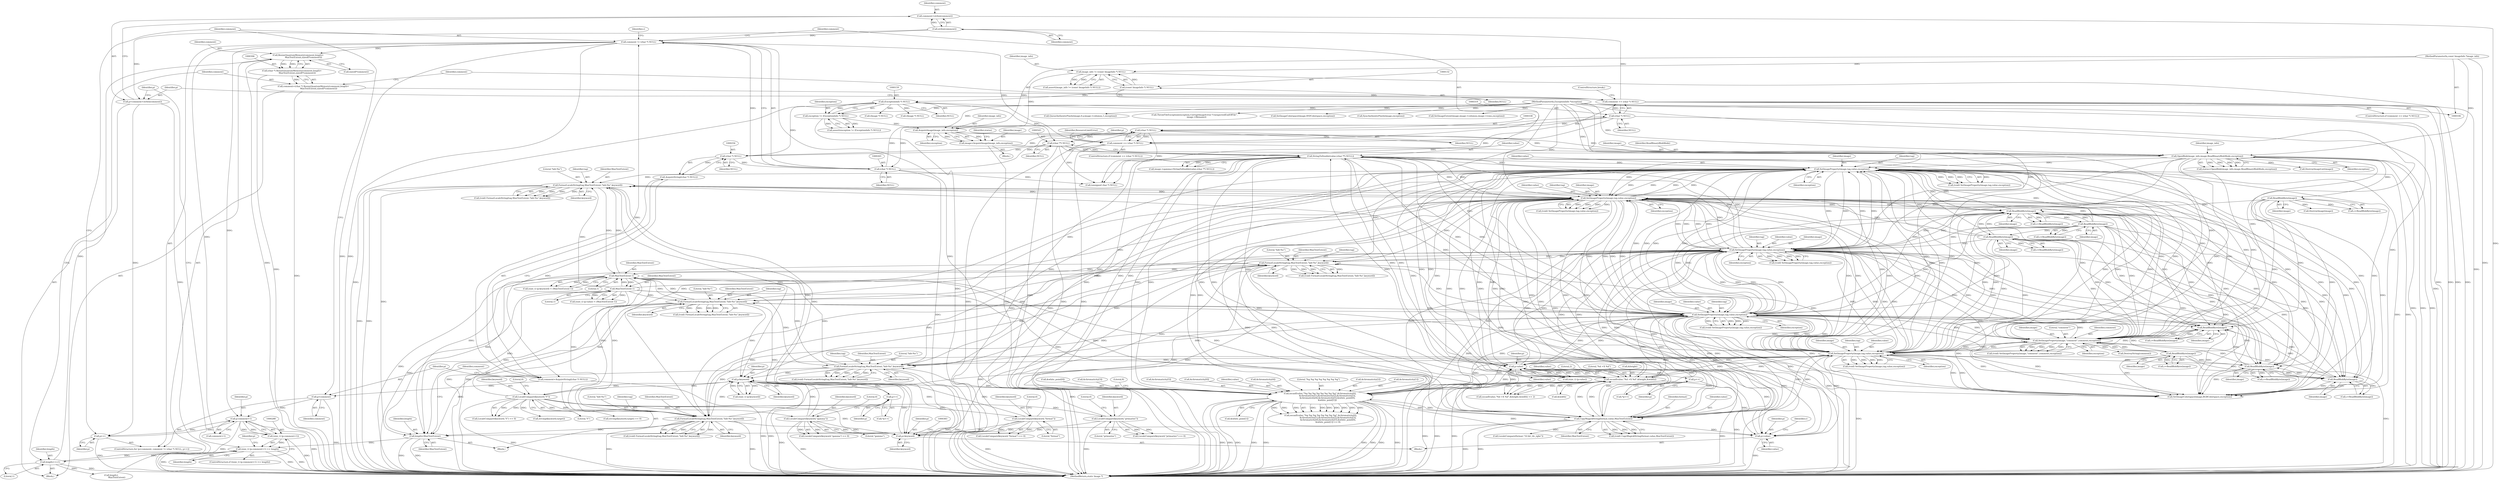 digraph "0_ImageMagick_97aa7d7cfd2027f6ba7ce42caf8b798541b9cdc6@API" {
"1000324" [label="(Call,comment+strlen(comment))"];
"1000326" [label="(Call,strlen(comment))"];
"1000316" [label="(Call,comment == (char *) NULL)"];
"1000303" [label="(Call,comment=(char *) ResizeQuantumMemory(comment,length+\n                MaxTextExtent,sizeof(*comment)))"];
"1000305" [label="(Call,(char *) ResizeQuantumMemory(comment,length+\n                MaxTextExtent,sizeof(*comment)))"];
"1000307" [label="(Call,ResizeQuantumMemory(comment,length+\n                MaxTextExtent,sizeof(*comment)))"];
"1000262" [label="(Call,comment != (char *) NULL)"];
"1000252" [label="(Call,comment=AcquireString((char *) NULL))"];
"1000254" [label="(Call,AcquireString((char *) NULL))"];
"1000255" [label="(Call,(char *) NULL)"];
"1000337" [label="(Call,(char *) NULL)"];
"1000264" [label="(Call,(char *) NULL)"];
"1000318" [label="(Call,(char *) NULL)"];
"1000158" [label="(Call,(ExceptionInfo *) NULL)"];
"1000131" [label="(Call,(const ImageInfo *) NULL)"];
"1000542" [label="(Call,(char **) NULL)"];
"1000300" [label="(Call,length<<=1)"];
"1000286" [label="(Call,(size_t) (p-comment+1) >= length)"];
"1000287" [label="(Call,(size_t) (p-comment+1))"];
"1000289" [label="(Call,p-comment+1)"];
"1000259" [label="(Call,p=comment)"];
"1000267" [label="(Call,p++)"];
"1000322" [label="(Call,p=comment+strlen(comment))"];
"1000249" [label="(Call,length=MaxTextExtent)"];
"1000548" [label="(Call,FormatLocaleString(tag,MaxTextExtent,\"hdr:%s\",keyword))"];
"1000520" [label="(Call,SetImageProperty(image,tag,value,exception))"];
"1000435" [label="(Call,ReadBlobByte(image))"];
"1000397" [label="(Call,ReadBlobByte(image))"];
"1000711" [label="(Call,SetImageProperty(image,tag,value,exception))"];
"1000484" [label="(Call,ReadBlobByte(image))"];
"1000704" [label="(Call,FormatLocaleString(tag,MaxTextExtent,\"hdr:%s\",keyword))"];
"1000555" [label="(Call,SetImageProperty(image,tag,value,exception))"];
"1000471" [label="(Call,p-value)"];
"1000451" [label="(Call,p=value)"];
"1000785" [label="(Call,SetImageProperty(image,tag,value,exception))"];
"1000778" [label="(Call,FormatLocaleString(tag,MaxTextExtent,\"hdr:%s\",keyword))"];
"1000768" [label="(Call,SetImageProperty(image,tag,value,exception))"];
"1000761" [label="(Call,FormatLocaleString(tag,MaxTextExtent,\"hdr:%s\",keyword))"];
"1000387" [label="(Call,MaxTextExtent-1)"];
"1000506" [label="(Call,CopyMagickString(format,value,MaxTextExtent))"];
"1000575" [label="(Call,sscanf(value,\"%g %g %g %g %g %g %g %g\",&chromaticity[0],\n                      &chromaticity[1],&chromaticity[2],&chromaticity[3],\n                      &chromaticity[4],&chromaticity[5],&white_point[0],\n                      &white_point[1]))"];
"1000735" [label="(Call,sscanf(value,\"%d +X %d\",&height,&width))"];
"1000540" [label="(Call,StringToDouble(value,(char **) NULL))"];
"1000474" [label="(Call,MaxTextExtent-1)"];
"1000513" [label="(Call,FormatLocaleString(tag,MaxTextExtent,\"hdr:%s\",keyword))"];
"1000499" [label="(Call,LocaleCompare(keyword,\"format\"))"];
"1000439" [label="(Call,LocaleCompare(keyword,\"Y\"))"];
"1000384" [label="(Call,p-keyword)"];
"1000375" [label="(Call,p=keyword)"];
"1000566" [label="(Call,LocaleCompare(keyword,\"primaries\"))"];
"1000531" [label="(Call,LocaleCompare(keyword,\"gamma\"))"];
"1000392" [label="(Call,p++)"];
"1000174" [label="(Call,OpenBlob(image_info,image,ReadBinaryBlobMode,exception))"];
"1000169" [label="(Call,AcquireImage(image_info,exception))"];
"1000129" [label="(Call,image_info != (const ImageInfo *) NULL)"];
"1000107" [label="(MethodParameterIn,const ImageInfo *image_info)"];
"1000156" [label="(Call,exception != (ExceptionInfo *) NULL)"];
"1000108" [label="(MethodParameterIn,ExceptionInfo *exception)"];
"1000167" [label="(Call,image=AcquireImage(image_info,exception))"];
"1000349" [label="(Call,SetImageProperty(image,\"comment\",comment,exception))"];
"1000814" [label="(Call,ReadBlobByte(image))"];
"1000360" [label="(Call,ReadBlobByte(image))"];
"1000370" [label="(Call,ReadBlobByte(image))"];
"1000208" [label="(Call,ReadBlobByte(image))"];
"1000272" [label="(Call,ReadBlobByte(image))"];
"1000335" [label="(Call,comment == (char *) NULL)"];
"1000479" [label="(Call,p++)"];
"1000786" [label="(Identifier,image)"];
"1000133" [label="(Identifier,NULL)"];
"1000576" [label="(Identifier,value)"];
"1000177" [label="(Identifier,ReadBinaryBlobMode)"];
"1000438" [label="(Call,LocaleCompare(keyword,\"Y\") == 0)"];
"1000388" [label="(Identifier,MaxTextExtent)"];
"1000385" [label="(Identifier,p)"];
"1000523" [label="(Identifier,value)"];
"1000544" [label="(Identifier,NULL)"];
"1000507" [label="(Identifier,format)"];
"1000252" [label="(Call,comment=AcquireString((char *) NULL))"];
"1000706" [label="(Identifier,MaxTextExtent)"];
"1000536" [label="(Call,image->gamma=StringToDouble(value,(char **) NULL))"];
"1000768" [label="(Call,SetImageProperty(image,tag,value,exception))"];
"1000264" [label="(Call,(char *) NULL)"];
"1000780" [label="(Identifier,MaxTextExtent)"];
"1000848" [label="(Call,SetImageColorspace(image,RGBColorspace,exception))"];
"1000386" [label="(Identifier,keyword)"];
"1000484" [label="(Call,ReadBlobByte(image))"];
"1000552" [label="(Identifier,keyword)"];
"1000257" [label="(Identifier,NULL)"];
"1000335" [label="(Call,comment == (char *) NULL)"];
"1000567" [label="(Identifier,keyword)"];
"1000738" [label="(Call,&height)"];
"1000250" [label="(Identifier,length)"];
"1000129" [label="(Call,image_info != (const ImageInfo *) NULL)"];
"1000272" [label="(Call,ReadBlobByte(image))"];
"1000442" [label="(Literal,0)"];
"1000704" [label="(Call,FormatLocaleString(tag,MaxTextExtent,\"hdr:%s\",keyword))"];
"1000815" [label="(Identifier,image)"];
"1000472" [label="(Identifier,p)"];
"1000498" [label="(Call,LocaleCompare(keyword,\"format\") == 0)"];
"1000302" [label="(Literal,1)"];
"1000548" [label="(Call,FormatLocaleString(tag,MaxTextExtent,\"hdr:%s\",keyword))"];
"1000375" [label="(Call,p=keyword)"];
"1000301" [label="(Identifier,length)"];
"1000782" [label="(Identifier,keyword)"];
"1000260" [label="(Identifier,p)"];
"1000553" [label="(Call,(void) SetImageProperty(image,tag,value,exception))"];
"1000473" [label="(Identifier,value)"];
"1000736" [label="(Identifier,value)"];
"1000175" [label="(Identifier,image_info)"];
"1000371" [label="(Identifier,image)"];
"1000298" [label="(Identifier,p)"];
"1000312" [label="(Call,sizeof(*comment))"];
"1000109" [label="(Block,)"];
"1000268" [label="(Identifier,p)"];
"1000325" [label="(Identifier,comment)"];
"1000308" [label="(Identifier,comment)"];
"1000172" [label="(Call,status=OpenBlob(image_info,image,ReadBinaryBlobMode,exception))"];
"1000506" [label="(Call,CopyMagickString(format,value,MaxTextExtent))"];
"1000322" [label="(Call,p=comment+strlen(comment))"];
"1000316" [label="(Call,comment == (char *) NULL)"];
"1000131" [label="(Call,(const ImageInfo *) NULL)"];
"1000339" [label="(Identifier,NULL)"];
"1000594" [label="(Call,&chromaticity[4])"];
"1000270" [label="(Call,c=ReadBlobByte(image))"];
"1000819" [label="(Call,LocaleCompare(format,\"32-bit_rle_rgbe\"))"];
"1000209" [label="(Identifier,image)"];
"1000173" [label="(Identifier,status)"];
"1000258" [label="(ControlStructure,for (p=comment; comment != (char *) NULL; p++))"];
"1000520" [label="(Call,SetImageProperty(image,tag,value,exception))"];
"1000330" [label="(Identifier,p)"];
"1000734" [label="(Call,sscanf(value,\"%d +X %d\",&height,&width) == 2)"];
"1000361" [label="(Identifier,image)"];
"1000336" [label="(Identifier,comment)"];
"1000541" [label="(Identifier,value)"];
"1000740" [label="(Call,&width)"];
"1000769" [label="(Identifier,image)"];
"1001433" [label="(MethodReturn,static Image *)"];
"1000770" [label="(Identifier,tag)"];
"1000517" [label="(Identifier,keyword)"];
"1000524" [label="(Identifier,exception)"];
"1000168" [label="(Identifier,image)"];
"1000542" [label="(Call,(char **) NULL)"];
"1000324" [label="(Call,comment+strlen(comment))"];
"1000568" [label="(Literal,\"primaries\")"];
"1000480" [label="(Identifier,p)"];
"1000286" [label="(Call,(size_t) (p-comment+1) >= length)"];
"1000788" [label="(Identifier,value)"];
"1000253" [label="(Identifier,comment)"];
"1000513" [label="(Call,FormatLocaleString(tag,MaxTextExtent,\"hdr:%s\",keyword))"];
"1000565" [label="(Call,LocaleCompare(keyword,\"primaries\") == 0)"];
"1000381" [label="(Call,(size_t) (p-keyword) < (MaxTextExtent-1))"];
"1000433" [label="(Call,c=ReadBlobByte(image))"];
"1000726" [label="(Call,strcmp(keyword,target))"];
"1000439" [label="(Call,LocaleCompare(keyword,\"Y\"))"];
"1000261" [label="(Identifier,comment)"];
"1000327" [label="(Identifier,comment)"];
"1000930" [label="(Call,(unsigned char *) NULL)"];
"1000485" [label="(Identifier,image)"];
"1000157" [label="(Identifier,exception)"];
"1000550" [label="(Identifier,MaxTextExtent)"];
"1000392" [label="(Call,p++)"];
"1000217" [label="(Call,DestroyImage(image))"];
"1000341" [label="(Identifier,ResourceLimitError)"];
"1000500" [label="(Identifier,keyword)"];
"1000715" [label="(Identifier,exception)"];
"1000259" [label="(Call,p=comment)"];
"1000345" [label="(Identifier,p)"];
"1000577" [label="(Literal,\"%g %g %g %g %g %g %g %g\")"];
"1000189" [label="(Call,(Image *) NULL)"];
"1000555" [label="(Call,SetImageProperty(image,tag,value,exception))"];
"1000376" [label="(Identifier,p)"];
"1000107" [label="(MethodParameterIn,const ImageInfo *image_info)"];
"1000382" [label="(Call,(size_t) (p-keyword))"];
"1000384" [label="(Call,p-keyword)"];
"1000764" [label="(Literal,\"hdr:%s\")"];
"1001200" [label="(Call,QueueAuthenticPixels(image,0,y,image->columns,1,exception))"];
"1000387" [label="(Call,MaxTextExtent-1)"];
"1000323" [label="(Identifier,p)"];
"1000326" [label="(Call,strlen(comment))"];
"1000245" [label="(Block,)"];
"1000352" [label="(Identifier,comment)"];
"1000742" [label="(Literal,2)"];
"1000530" [label="(Call,LocaleCompare(keyword,\"gamma\") == 0)"];
"1000300" [label="(Call,length<<=1)"];
"1000303" [label="(Call,comment=(char *) ResizeQuantumMemory(comment,length+\n                MaxTextExtent,sizeof(*comment)))"];
"1000287" [label="(Call,(size_t) (p-comment+1))"];
"1000350" [label="(Identifier,image)"];
"1000713" [label="(Identifier,tag)"];
"1000511" [label="(Call,(void) FormatLocaleString(tag,MaxTextExtent,\"hdr:%s\",keyword))"];
"1000334" [label="(ControlStructure,if (comment == (char *) NULL))"];
"1000305" [label="(Call,(char *) ResizeQuantumMemory(comment,length+\n                MaxTextExtent,sizeof(*comment)))"];
"1000549" [label="(Identifier,tag)"];
"1000779" [label="(Identifier,tag)"];
"1000474" [label="(Call,MaxTextExtent-1)"];
"1000393" [label="(Identifier,p)"];
"1000451" [label="(Call,p=value)"];
"1000586" [label="(Call,&chromaticity[2])"];
"1000582" [label="(Call,&chromaticity[1])"];
"1000540" [label="(Call,StringToDouble(value,(char **) NULL))"];
"1000705" [label="(Identifier,tag)"];
"1000169" [label="(Call,AcquireImage(image_info,exception))"];
"1001419" [label="(Call,ThrowFileException(exception,CorruptImageError,\"UnexpectedEndOfFile\",\n      image->filename))"];
"1000263" [label="(Identifier,comment)"];
"1000737" [label="(Literal,\"%d +X %d\")"];
"1000761" [label="(Call,FormatLocaleString(tag,MaxTextExtent,\"hdr:%s\",keyword))"];
"1000267" [label="(Call,p++)"];
"1000452" [label="(Identifier,p)"];
"1000440" [label="(Identifier,keyword)"];
"1000532" [label="(Identifier,keyword)"];
"1000254" [label="(Call,AcquireString((char *) NULL))"];
"1000709" [label="(Call,(void) SetImageProperty(image,tag,value,exception))"];
"1000285" [label="(ControlStructure,if ((size_t) (p-comment+1) >= length))"];
"1000291" [label="(Call,comment+1)"];
"1000476" [label="(Literal,1)"];
"1000499" [label="(Call,LocaleCompare(keyword,\"format\"))"];
"1000186" [label="(Call,DestroyImageList(image))"];
"1000860" [label="(Call,SetImageColorspace(image,XYZColorspace,exception))"];
"1000309" [label="(Call,length+\n                MaxTextExtent)"];
"1000435" [label="(Call,ReadBlobByte(image))"];
"1000558" [label="(Identifier,value)"];
"1000711" [label="(Call,SetImageProperty(image,tag,value,exception))"];
"1000155" [label="(Call,assert(exception != (ExceptionInfo *) NULL))"];
"1000569" [label="(Literal,0)"];
"1000557" [label="(Identifier,tag)"];
"1000337" [label="(Call,(char *) NULL)"];
"1000521" [label="(Identifier,image)"];
"1000534" [label="(Literal,0)"];
"1000377" [label="(Identifier,keyword)"];
"1000315" [label="(ControlStructure,if (comment == (char *) NULL))"];
"1000266" [label="(Identifier,NULL)"];
"1000765" [label="(Identifier,keyword)"];
"1000531" [label="(Call,LocaleCompare(keyword,\"gamma\"))"];
"1000814" [label="(Call,ReadBlobByte(image))"];
"1000771" [label="(Identifier,value)"];
"1000108" [label="(MethodParameterIn,ExceptionInfo *exception)"];
"1000606" [label="(Call,&white_point[1])"];
"1000475" [label="(Identifier,MaxTextExtent)"];
"1000441" [label="(Literal,\"Y\")"];
"1000468" [label="(Call,(size_t) (p-value) < (MaxTextExtent-1))"];
"1000318" [label="(Call,(char *) NULL)"];
"1000783" [label="(Call,(void) SetImageProperty(image,tag,value,exception))"];
"1000176" [label="(Identifier,image)"];
"1000762" [label="(Identifier,tag)"];
"1000478" [label="(Call,*p++)"];
"1000170" [label="(Identifier,image_info)"];
"1000546" [label="(Call,(void) FormatLocaleString(tag,MaxTextExtent,\"hdr:%s\",keyword))"];
"1000290" [label="(Identifier,p)"];
"1000351" [label="(Literal,\"comment\")"];
"1000522" [label="(Identifier,tag)"];
"1000516" [label="(Literal,\"hdr:%s\")"];
"1000158" [label="(Call,(ExceptionInfo *) NULL)"];
"1000518" [label="(Call,(void) SetImageProperty(image,tag,value,exception))"];
"1000502" [label="(Literal,0)"];
"1000271" [label="(Identifier,c)"];
"1000349" [label="(Call,SetImageProperty(image,\"comment\",comment,exception))"];
"1000479" [label="(Call,p++)"];
"1000304" [label="(Identifier,comment)"];
"1000574" [label="(Call,sscanf(value,\"%g %g %g %g %g %g %g %g\",&chromaticity[0],\n                      &chromaticity[1],&chromaticity[2],&chromaticity[3],\n                      &chromaticity[4],&chromaticity[5],&white_point[0],\n                      &white_point[1]) == 8)"];
"1000725" [label="(Call,strcmp(keyword,target) == 0)"];
"1000602" [label="(Call,&white_point[0])"];
"1000471" [label="(Call,p-value)"];
"1000590" [label="(Call,&chromaticity[3])"];
"1000759" [label="(Call,(void) FormatLocaleString(tag,MaxTextExtent,\"hdr:%s\",keyword))"];
"1000391" [label="(Call,*p++)"];
"1000320" [label="(Identifier,NULL)"];
"1000262" [label="(Call,comment != (char *) NULL)"];
"1000766" [label="(Call,(void) SetImageProperty(image,tag,value,exception))"];
"1000347" [label="(Call,(void) SetImageProperty(image,\"comment\",comment,exception))"];
"1000255" [label="(Call,(char *) NULL)"];
"1000294" [label="(Identifier,length)"];
"1000610" [label="(Literal,8)"];
"1000289" [label="(Call,p-comment+1)"];
"1000156" [label="(Call,exception != (ExceptionInfo *) NULL)"];
"1000575" [label="(Call,sscanf(value,\"%g %g %g %g %g %g %g %g\",&chromaticity[0],\n                      &chromaticity[1],&chromaticity[2],&chromaticity[3],\n                      &chromaticity[4],&chromaticity[5],&white_point[0],\n                      &white_point[1]))"];
"1000598" [label="(Call,&chromaticity[5])"];
"1000128" [label="(Call,assert(image_info != (const ImageInfo *) NULL))"];
"1000321" [label="(ControlStructure,break;)"];
"1000220" [label="(Call,(Image *) NULL)"];
"1001387" [label="(Call,SyncAuthenticPixels(image,exception))"];
"1000436" [label="(Identifier,image)"];
"1000469" [label="(Call,(size_t) (p-value))"];
"1000389" [label="(Literal,1)"];
"1000368" [label="(Call,c=ReadBlobByte(image))"];
"1000509" [label="(Identifier,MaxTextExtent)"];
"1000295" [label="(Block,)"];
"1000714" [label="(Identifier,value)"];
"1000708" [label="(Identifier,keyword)"];
"1000785" [label="(Call,SetImageProperty(image,tag,value,exception))"];
"1000712" [label="(Identifier,image)"];
"1000174" [label="(Call,OpenBlob(image_info,image,ReadBinaryBlobMode,exception))"];
"1000578" [label="(Call,&chromaticity[0])"];
"1000514" [label="(Identifier,tag)"];
"1000776" [label="(Call,(void) FormatLocaleString(tag,MaxTextExtent,\"hdr:%s\",keyword))"];
"1000251" [label="(Identifier,MaxTextExtent)"];
"1000508" [label="(Identifier,value)"];
"1000453" [label="(Identifier,value)"];
"1000171" [label="(Identifier,exception)"];
"1000707" [label="(Literal,\"hdr:%s\")"];
"1000395" [label="(Call,c=ReadBlobByte(image))"];
"1000397" [label="(Call,ReadBlobByte(image))"];
"1000457" [label="(Identifier,c)"];
"1000178" [label="(Identifier,exception)"];
"1000130" [label="(Identifier,image_info)"];
"1000559" [label="(Identifier,exception)"];
"1000735" [label="(Call,sscanf(value,\"%d +X %d\",&height,&width))"];
"1000566" [label="(Call,LocaleCompare(keyword,\"primaries\"))"];
"1000501" [label="(Literal,\"format\")"];
"1000249" [label="(Call,length=MaxTextExtent)"];
"1000781" [label="(Literal,\"hdr:%s\")"];
"1000370" [label="(Call,ReadBlobByte(image))"];
"1000515" [label="(Identifier,MaxTextExtent)"];
"1000787" [label="(Identifier,tag)"];
"1000356" [label="(Call,DestroyString(comment))"];
"1000812" [label="(Call,c=ReadBlobByte(image))"];
"1000358" [label="(Call,c=ReadBlobByte(image))"];
"1000273" [label="(Identifier,image)"];
"1000772" [label="(Identifier,exception)"];
"1000898" [label="(Call,SetImageExtent(image,image->columns,image->rows,exception))"];
"1000373" [label="(Block,)"];
"1000763" [label="(Identifier,MaxTextExtent)"];
"1000482" [label="(Call,c=ReadBlobByte(image))"];
"1000551" [label="(Literal,\"hdr:%s\")"];
"1000206" [label="(Call,c=ReadBlobByte(image))"];
"1000556" [label="(Identifier,image)"];
"1000789" [label="(Identifier,exception)"];
"1000702" [label="(Call,(void) FormatLocaleString(tag,MaxTextExtent,\"hdr:%s\",keyword))"];
"1000504" [label="(Call,(void) CopyMagickString(format,value,MaxTextExtent))"];
"1000398" [label="(Identifier,image)"];
"1000317" [label="(Identifier,comment)"];
"1000360" [label="(Call,ReadBlobByte(image))"];
"1000208" [label="(Call,ReadBlobByte(image))"];
"1000307" [label="(Call,ResizeQuantumMemory(comment,length+\n                MaxTextExtent,sizeof(*comment)))"];
"1000160" [label="(Identifier,NULL)"];
"1000353" [label="(Identifier,exception)"];
"1000167" [label="(Call,image=AcquireImage(image_info,exception))"];
"1000778" [label="(Call,FormatLocaleString(tag,MaxTextExtent,\"hdr:%s\",keyword))"];
"1000533" [label="(Literal,\"gamma\")"];
"1000324" -> "1000322"  [label="AST: "];
"1000324" -> "1000326"  [label="CFG: "];
"1000325" -> "1000324"  [label="AST: "];
"1000326" -> "1000324"  [label="AST: "];
"1000322" -> "1000324"  [label="CFG: "];
"1000324" -> "1001433"  [label="DDG: "];
"1000326" -> "1000324"  [label="DDG: "];
"1000326" -> "1000327"  [label="CFG: "];
"1000327" -> "1000326"  [label="AST: "];
"1000326" -> "1000262"  [label="DDG: "];
"1000326" -> "1000322"  [label="DDG: "];
"1000316" -> "1000326"  [label="DDG: "];
"1000316" -> "1000315"  [label="AST: "];
"1000316" -> "1000318"  [label="CFG: "];
"1000317" -> "1000316"  [label="AST: "];
"1000318" -> "1000316"  [label="AST: "];
"1000321" -> "1000316"  [label="CFG: "];
"1000323" -> "1000316"  [label="CFG: "];
"1000316" -> "1001433"  [label="DDG: "];
"1000316" -> "1001433"  [label="DDG: "];
"1000316" -> "1001433"  [label="DDG: "];
"1000303" -> "1000316"  [label="DDG: "];
"1000318" -> "1000316"  [label="DDG: "];
"1000316" -> "1000335"  [label="DDG: "];
"1000303" -> "1000295"  [label="AST: "];
"1000303" -> "1000305"  [label="CFG: "];
"1000304" -> "1000303"  [label="AST: "];
"1000305" -> "1000303"  [label="AST: "];
"1000317" -> "1000303"  [label="CFG: "];
"1000303" -> "1001433"  [label="DDG: "];
"1000305" -> "1000303"  [label="DDG: "];
"1000305" -> "1000307"  [label="CFG: "];
"1000306" -> "1000305"  [label="AST: "];
"1000307" -> "1000305"  [label="AST: "];
"1000305" -> "1001433"  [label="DDG: "];
"1000307" -> "1000305"  [label="DDG: "];
"1000307" -> "1000305"  [label="DDG: "];
"1000307" -> "1000312"  [label="CFG: "];
"1000308" -> "1000307"  [label="AST: "];
"1000309" -> "1000307"  [label="AST: "];
"1000312" -> "1000307"  [label="AST: "];
"1000307" -> "1001433"  [label="DDG: "];
"1000262" -> "1000307"  [label="DDG: "];
"1000300" -> "1000307"  [label="DDG: "];
"1000262" -> "1000258"  [label="AST: "];
"1000262" -> "1000264"  [label="CFG: "];
"1000263" -> "1000262"  [label="AST: "];
"1000264" -> "1000262"  [label="AST: "];
"1000271" -> "1000262"  [label="CFG: "];
"1000336" -> "1000262"  [label="CFG: "];
"1000262" -> "1001433"  [label="DDG: "];
"1000262" -> "1001433"  [label="DDG: "];
"1000262" -> "1001433"  [label="DDG: "];
"1000252" -> "1000262"  [label="DDG: "];
"1000264" -> "1000262"  [label="DDG: "];
"1000262" -> "1000289"  [label="DDG: "];
"1000262" -> "1000291"  [label="DDG: "];
"1000262" -> "1000335"  [label="DDG: "];
"1000252" -> "1000245"  [label="AST: "];
"1000252" -> "1000254"  [label="CFG: "];
"1000253" -> "1000252"  [label="AST: "];
"1000254" -> "1000252"  [label="AST: "];
"1000260" -> "1000252"  [label="CFG: "];
"1000252" -> "1001433"  [label="DDG: "];
"1000254" -> "1000252"  [label="DDG: "];
"1000252" -> "1000259"  [label="DDG: "];
"1000254" -> "1000255"  [label="CFG: "];
"1000255" -> "1000254"  [label="AST: "];
"1000255" -> "1000254"  [label="DDG: "];
"1000255" -> "1000257"  [label="CFG: "];
"1000256" -> "1000255"  [label="AST: "];
"1000257" -> "1000255"  [label="AST: "];
"1000337" -> "1000255"  [label="DDG: "];
"1000158" -> "1000255"  [label="DDG: "];
"1000542" -> "1000255"  [label="DDG: "];
"1000255" -> "1000264"  [label="DDG: "];
"1000337" -> "1000335"  [label="AST: "];
"1000337" -> "1000339"  [label="CFG: "];
"1000338" -> "1000337"  [label="AST: "];
"1000339" -> "1000337"  [label="AST: "];
"1000335" -> "1000337"  [label="CFG: "];
"1000337" -> "1001433"  [label="DDG: "];
"1000337" -> "1000335"  [label="DDG: "];
"1000264" -> "1000337"  [label="DDG: "];
"1000318" -> "1000337"  [label="DDG: "];
"1000337" -> "1000542"  [label="DDG: "];
"1000337" -> "1000930"  [label="DDG: "];
"1000264" -> "1000266"  [label="CFG: "];
"1000265" -> "1000264"  [label="AST: "];
"1000266" -> "1000264"  [label="AST: "];
"1000264" -> "1001433"  [label="DDG: "];
"1000318" -> "1000264"  [label="DDG: "];
"1000264" -> "1000318"  [label="DDG: "];
"1000264" -> "1000930"  [label="DDG: "];
"1000318" -> "1000320"  [label="CFG: "];
"1000319" -> "1000318"  [label="AST: "];
"1000320" -> "1000318"  [label="AST: "];
"1000318" -> "1001433"  [label="DDG: "];
"1000318" -> "1000930"  [label="DDG: "];
"1000158" -> "1000156"  [label="AST: "];
"1000158" -> "1000160"  [label="CFG: "];
"1000159" -> "1000158"  [label="AST: "];
"1000160" -> "1000158"  [label="AST: "];
"1000156" -> "1000158"  [label="CFG: "];
"1000158" -> "1001433"  [label="DDG: "];
"1000158" -> "1000156"  [label="DDG: "];
"1000131" -> "1000158"  [label="DDG: "];
"1000158" -> "1000189"  [label="DDG: "];
"1000158" -> "1000220"  [label="DDG: "];
"1000158" -> "1000542"  [label="DDG: "];
"1000158" -> "1000930"  [label="DDG: "];
"1000131" -> "1000129"  [label="AST: "];
"1000131" -> "1000133"  [label="CFG: "];
"1000132" -> "1000131"  [label="AST: "];
"1000133" -> "1000131"  [label="AST: "];
"1000129" -> "1000131"  [label="CFG: "];
"1000131" -> "1000129"  [label="DDG: "];
"1000542" -> "1000540"  [label="AST: "];
"1000542" -> "1000544"  [label="CFG: "];
"1000543" -> "1000542"  [label="AST: "];
"1000544" -> "1000542"  [label="AST: "];
"1000540" -> "1000542"  [label="CFG: "];
"1000542" -> "1001433"  [label="DDG: "];
"1000542" -> "1000540"  [label="DDG: "];
"1000542" -> "1000930"  [label="DDG: "];
"1000300" -> "1000295"  [label="AST: "];
"1000300" -> "1000302"  [label="CFG: "];
"1000301" -> "1000300"  [label="AST: "];
"1000302" -> "1000300"  [label="AST: "];
"1000304" -> "1000300"  [label="CFG: "];
"1000300" -> "1001433"  [label="DDG: "];
"1000300" -> "1000286"  [label="DDG: "];
"1000286" -> "1000300"  [label="DDG: "];
"1000300" -> "1000309"  [label="DDG: "];
"1000286" -> "1000285"  [label="AST: "];
"1000286" -> "1000294"  [label="CFG: "];
"1000287" -> "1000286"  [label="AST: "];
"1000294" -> "1000286"  [label="AST: "];
"1000298" -> "1000286"  [label="CFG: "];
"1000330" -> "1000286"  [label="CFG: "];
"1000286" -> "1001433"  [label="DDG: "];
"1000286" -> "1001433"  [label="DDG: "];
"1000286" -> "1001433"  [label="DDG: "];
"1000287" -> "1000286"  [label="DDG: "];
"1000249" -> "1000286"  [label="DDG: "];
"1000287" -> "1000289"  [label="CFG: "];
"1000288" -> "1000287"  [label="AST: "];
"1000289" -> "1000287"  [label="AST: "];
"1000294" -> "1000287"  [label="CFG: "];
"1000287" -> "1001433"  [label="DDG: "];
"1000289" -> "1000287"  [label="DDG: "];
"1000289" -> "1000287"  [label="DDG: "];
"1000289" -> "1000291"  [label="CFG: "];
"1000290" -> "1000289"  [label="AST: "];
"1000291" -> "1000289"  [label="AST: "];
"1000289" -> "1001433"  [label="DDG: "];
"1000289" -> "1001433"  [label="DDG: "];
"1000289" -> "1000267"  [label="DDG: "];
"1000259" -> "1000289"  [label="DDG: "];
"1000267" -> "1000289"  [label="DDG: "];
"1000259" -> "1000258"  [label="AST: "];
"1000259" -> "1000261"  [label="CFG: "];
"1000260" -> "1000259"  [label="AST: "];
"1000261" -> "1000259"  [label="AST: "];
"1000263" -> "1000259"  [label="CFG: "];
"1000259" -> "1001433"  [label="DDG: "];
"1000267" -> "1000258"  [label="AST: "];
"1000267" -> "1000268"  [label="CFG: "];
"1000268" -> "1000267"  [label="AST: "];
"1000263" -> "1000267"  [label="CFG: "];
"1000267" -> "1001433"  [label="DDG: "];
"1000322" -> "1000267"  [label="DDG: "];
"1000322" -> "1000295"  [label="AST: "];
"1000323" -> "1000322"  [label="AST: "];
"1000330" -> "1000322"  [label="CFG: "];
"1000322" -> "1001433"  [label="DDG: "];
"1000249" -> "1000245"  [label="AST: "];
"1000249" -> "1000251"  [label="CFG: "];
"1000250" -> "1000249"  [label="AST: "];
"1000251" -> "1000249"  [label="AST: "];
"1000253" -> "1000249"  [label="CFG: "];
"1000249" -> "1001433"  [label="DDG: "];
"1000249" -> "1001433"  [label="DDG: "];
"1000548" -> "1000249"  [label="DDG: "];
"1000778" -> "1000249"  [label="DDG: "];
"1000506" -> "1000249"  [label="DDG: "];
"1000761" -> "1000249"  [label="DDG: "];
"1000387" -> "1000249"  [label="DDG: "];
"1000513" -> "1000249"  [label="DDG: "];
"1000704" -> "1000249"  [label="DDG: "];
"1000474" -> "1000249"  [label="DDG: "];
"1000548" -> "1000546"  [label="AST: "];
"1000548" -> "1000552"  [label="CFG: "];
"1000549" -> "1000548"  [label="AST: "];
"1000550" -> "1000548"  [label="AST: "];
"1000551" -> "1000548"  [label="AST: "];
"1000552" -> "1000548"  [label="AST: "];
"1000546" -> "1000548"  [label="CFG: "];
"1000548" -> "1001433"  [label="DDG: "];
"1000548" -> "1001433"  [label="DDG: "];
"1000548" -> "1000375"  [label="DDG: "];
"1000548" -> "1000384"  [label="DDG: "];
"1000548" -> "1000387"  [label="DDG: "];
"1000548" -> "1000546"  [label="DDG: "];
"1000548" -> "1000546"  [label="DDG: "];
"1000548" -> "1000546"  [label="DDG: "];
"1000548" -> "1000546"  [label="DDG: "];
"1000520" -> "1000548"  [label="DDG: "];
"1000555" -> "1000548"  [label="DDG: "];
"1000768" -> "1000548"  [label="DDG: "];
"1000785" -> "1000548"  [label="DDG: "];
"1000711" -> "1000548"  [label="DDG: "];
"1000387" -> "1000548"  [label="DDG: "];
"1000474" -> "1000548"  [label="DDG: "];
"1000531" -> "1000548"  [label="DDG: "];
"1000548" -> "1000555"  [label="DDG: "];
"1000520" -> "1000518"  [label="AST: "];
"1000520" -> "1000524"  [label="CFG: "];
"1000521" -> "1000520"  [label="AST: "];
"1000522" -> "1000520"  [label="AST: "];
"1000523" -> "1000520"  [label="AST: "];
"1000524" -> "1000520"  [label="AST: "];
"1000518" -> "1000520"  [label="CFG: "];
"1000520" -> "1001433"  [label="DDG: "];
"1000520" -> "1001433"  [label="DDG: "];
"1000520" -> "1000272"  [label="DDG: "];
"1000520" -> "1000349"  [label="DDG: "];
"1000520" -> "1000349"  [label="DDG: "];
"1000520" -> "1000370"  [label="DDG: "];
"1000520" -> "1000397"  [label="DDG: "];
"1000520" -> "1000451"  [label="DDG: "];
"1000520" -> "1000471"  [label="DDG: "];
"1000520" -> "1000506"  [label="DDG: "];
"1000520" -> "1000513"  [label="DDG: "];
"1000520" -> "1000518"  [label="DDG: "];
"1000520" -> "1000518"  [label="DDG: "];
"1000520" -> "1000518"  [label="DDG: "];
"1000520" -> "1000518"  [label="DDG: "];
"1000435" -> "1000520"  [label="DDG: "];
"1000397" -> "1000520"  [label="DDG: "];
"1000484" -> "1000520"  [label="DDG: "];
"1000513" -> "1000520"  [label="DDG: "];
"1000471" -> "1000520"  [label="DDG: "];
"1000711" -> "1000520"  [label="DDG: "];
"1000711" -> "1000520"  [label="DDG: "];
"1000785" -> "1000520"  [label="DDG: "];
"1000785" -> "1000520"  [label="DDG: "];
"1000555" -> "1000520"  [label="DDG: "];
"1000555" -> "1000520"  [label="DDG: "];
"1000575" -> "1000520"  [label="DDG: "];
"1000735" -> "1000520"  [label="DDG: "];
"1000540" -> "1000520"  [label="DDG: "];
"1000768" -> "1000520"  [label="DDG: "];
"1000768" -> "1000520"  [label="DDG: "];
"1000506" -> "1000520"  [label="DDG: "];
"1000174" -> "1000520"  [label="DDG: "];
"1000349" -> "1000520"  [label="DDG: "];
"1000108" -> "1000520"  [label="DDG: "];
"1000520" -> "1000540"  [label="DDG: "];
"1000520" -> "1000555"  [label="DDG: "];
"1000520" -> "1000555"  [label="DDG: "];
"1000520" -> "1000575"  [label="DDG: "];
"1000520" -> "1000704"  [label="DDG: "];
"1000520" -> "1000711"  [label="DDG: "];
"1000520" -> "1000711"  [label="DDG: "];
"1000520" -> "1000735"  [label="DDG: "];
"1000520" -> "1000761"  [label="DDG: "];
"1000520" -> "1000768"  [label="DDG: "];
"1000520" -> "1000768"  [label="DDG: "];
"1000520" -> "1000778"  [label="DDG: "];
"1000520" -> "1000785"  [label="DDG: "];
"1000520" -> "1000785"  [label="DDG: "];
"1000520" -> "1000814"  [label="DDG: "];
"1000520" -> "1000848"  [label="DDG: "];
"1000520" -> "1000848"  [label="DDG: "];
"1000435" -> "1000433"  [label="AST: "];
"1000435" -> "1000436"  [label="CFG: "];
"1000436" -> "1000435"  [label="AST: "];
"1000433" -> "1000435"  [label="CFG: "];
"1000435" -> "1000272"  [label="DDG: "];
"1000435" -> "1000349"  [label="DDG: "];
"1000435" -> "1000370"  [label="DDG: "];
"1000435" -> "1000397"  [label="DDG: "];
"1000435" -> "1000433"  [label="DDG: "];
"1000397" -> "1000435"  [label="DDG: "];
"1000435" -> "1000484"  [label="DDG: "];
"1000435" -> "1000555"  [label="DDG: "];
"1000435" -> "1000711"  [label="DDG: "];
"1000435" -> "1000768"  [label="DDG: "];
"1000435" -> "1000785"  [label="DDG: "];
"1000435" -> "1000814"  [label="DDG: "];
"1000435" -> "1000848"  [label="DDG: "];
"1000397" -> "1000395"  [label="AST: "];
"1000397" -> "1000398"  [label="CFG: "];
"1000398" -> "1000397"  [label="AST: "];
"1000395" -> "1000397"  [label="CFG: "];
"1000397" -> "1000272"  [label="DDG: "];
"1000397" -> "1000349"  [label="DDG: "];
"1000397" -> "1000370"  [label="DDG: "];
"1000397" -> "1000395"  [label="DDG: "];
"1000711" -> "1000397"  [label="DDG: "];
"1000768" -> "1000397"  [label="DDG: "];
"1000814" -> "1000397"  [label="DDG: "];
"1000208" -> "1000397"  [label="DDG: "];
"1000360" -> "1000397"  [label="DDG: "];
"1000555" -> "1000397"  [label="DDG: "];
"1000785" -> "1000397"  [label="DDG: "];
"1000484" -> "1000397"  [label="DDG: "];
"1000370" -> "1000397"  [label="DDG: "];
"1000397" -> "1000484"  [label="DDG: "];
"1000397" -> "1000555"  [label="DDG: "];
"1000397" -> "1000711"  [label="DDG: "];
"1000397" -> "1000768"  [label="DDG: "];
"1000397" -> "1000785"  [label="DDG: "];
"1000397" -> "1000814"  [label="DDG: "];
"1000397" -> "1000848"  [label="DDG: "];
"1000711" -> "1000709"  [label="AST: "];
"1000711" -> "1000715"  [label="CFG: "];
"1000712" -> "1000711"  [label="AST: "];
"1000713" -> "1000711"  [label="AST: "];
"1000714" -> "1000711"  [label="AST: "];
"1000715" -> "1000711"  [label="AST: "];
"1000709" -> "1000711"  [label="CFG: "];
"1000711" -> "1001433"  [label="DDG: "];
"1000711" -> "1001433"  [label="DDG: "];
"1000711" -> "1000272"  [label="DDG: "];
"1000711" -> "1000349"  [label="DDG: "];
"1000711" -> "1000349"  [label="DDG: "];
"1000711" -> "1000370"  [label="DDG: "];
"1000711" -> "1000451"  [label="DDG: "];
"1000711" -> "1000471"  [label="DDG: "];
"1000711" -> "1000506"  [label="DDG: "];
"1000711" -> "1000513"  [label="DDG: "];
"1000711" -> "1000540"  [label="DDG: "];
"1000711" -> "1000555"  [label="DDG: "];
"1000711" -> "1000555"  [label="DDG: "];
"1000711" -> "1000575"  [label="DDG: "];
"1000711" -> "1000704"  [label="DDG: "];
"1000711" -> "1000709"  [label="DDG: "];
"1000711" -> "1000709"  [label="DDG: "];
"1000711" -> "1000709"  [label="DDG: "];
"1000711" -> "1000709"  [label="DDG: "];
"1000484" -> "1000711"  [label="DDG: "];
"1000704" -> "1000711"  [label="DDG: "];
"1000471" -> "1000711"  [label="DDG: "];
"1000785" -> "1000711"  [label="DDG: "];
"1000785" -> "1000711"  [label="DDG: "];
"1000555" -> "1000711"  [label="DDG: "];
"1000555" -> "1000711"  [label="DDG: "];
"1000575" -> "1000711"  [label="DDG: "];
"1000735" -> "1000711"  [label="DDG: "];
"1000540" -> "1000711"  [label="DDG: "];
"1000768" -> "1000711"  [label="DDG: "];
"1000768" -> "1000711"  [label="DDG: "];
"1000506" -> "1000711"  [label="DDG: "];
"1000174" -> "1000711"  [label="DDG: "];
"1000349" -> "1000711"  [label="DDG: "];
"1000108" -> "1000711"  [label="DDG: "];
"1000711" -> "1000735"  [label="DDG: "];
"1000711" -> "1000761"  [label="DDG: "];
"1000711" -> "1000768"  [label="DDG: "];
"1000711" -> "1000768"  [label="DDG: "];
"1000711" -> "1000778"  [label="DDG: "];
"1000711" -> "1000785"  [label="DDG: "];
"1000711" -> "1000785"  [label="DDG: "];
"1000711" -> "1000814"  [label="DDG: "];
"1000711" -> "1000848"  [label="DDG: "];
"1000711" -> "1000848"  [label="DDG: "];
"1000484" -> "1000482"  [label="AST: "];
"1000484" -> "1000485"  [label="CFG: "];
"1000485" -> "1000484"  [label="AST: "];
"1000482" -> "1000484"  [label="CFG: "];
"1000484" -> "1000272"  [label="DDG: "];
"1000484" -> "1000349"  [label="DDG: "];
"1000484" -> "1000370"  [label="DDG: "];
"1000484" -> "1000482"  [label="DDG: "];
"1000484" -> "1000555"  [label="DDG: "];
"1000484" -> "1000768"  [label="DDG: "];
"1000484" -> "1000785"  [label="DDG: "];
"1000484" -> "1000814"  [label="DDG: "];
"1000484" -> "1000848"  [label="DDG: "];
"1000704" -> "1000702"  [label="AST: "];
"1000704" -> "1000708"  [label="CFG: "];
"1000705" -> "1000704"  [label="AST: "];
"1000706" -> "1000704"  [label="AST: "];
"1000707" -> "1000704"  [label="AST: "];
"1000708" -> "1000704"  [label="AST: "];
"1000702" -> "1000704"  [label="CFG: "];
"1000704" -> "1001433"  [label="DDG: "];
"1000704" -> "1001433"  [label="DDG: "];
"1000704" -> "1000375"  [label="DDG: "];
"1000704" -> "1000384"  [label="DDG: "];
"1000704" -> "1000387"  [label="DDG: "];
"1000704" -> "1000702"  [label="DDG: "];
"1000704" -> "1000702"  [label="DDG: "];
"1000704" -> "1000702"  [label="DDG: "];
"1000704" -> "1000702"  [label="DDG: "];
"1000555" -> "1000704"  [label="DDG: "];
"1000768" -> "1000704"  [label="DDG: "];
"1000785" -> "1000704"  [label="DDG: "];
"1000387" -> "1000704"  [label="DDG: "];
"1000474" -> "1000704"  [label="DDG: "];
"1000566" -> "1000704"  [label="DDG: "];
"1000555" -> "1000553"  [label="AST: "];
"1000555" -> "1000559"  [label="CFG: "];
"1000556" -> "1000555"  [label="AST: "];
"1000557" -> "1000555"  [label="AST: "];
"1000558" -> "1000555"  [label="AST: "];
"1000559" -> "1000555"  [label="AST: "];
"1000553" -> "1000555"  [label="CFG: "];
"1000555" -> "1001433"  [label="DDG: "];
"1000555" -> "1001433"  [label="DDG: "];
"1000555" -> "1000272"  [label="DDG: "];
"1000555" -> "1000349"  [label="DDG: "];
"1000555" -> "1000349"  [label="DDG: "];
"1000555" -> "1000370"  [label="DDG: "];
"1000555" -> "1000451"  [label="DDG: "];
"1000555" -> "1000471"  [label="DDG: "];
"1000555" -> "1000506"  [label="DDG: "];
"1000555" -> "1000513"  [label="DDG: "];
"1000555" -> "1000540"  [label="DDG: "];
"1000555" -> "1000553"  [label="DDG: "];
"1000555" -> "1000553"  [label="DDG: "];
"1000555" -> "1000553"  [label="DDG: "];
"1000555" -> "1000553"  [label="DDG: "];
"1000471" -> "1000555"  [label="DDG: "];
"1000785" -> "1000555"  [label="DDG: "];
"1000785" -> "1000555"  [label="DDG: "];
"1000575" -> "1000555"  [label="DDG: "];
"1000735" -> "1000555"  [label="DDG: "];
"1000540" -> "1000555"  [label="DDG: "];
"1000768" -> "1000555"  [label="DDG: "];
"1000768" -> "1000555"  [label="DDG: "];
"1000506" -> "1000555"  [label="DDG: "];
"1000174" -> "1000555"  [label="DDG: "];
"1000349" -> "1000555"  [label="DDG: "];
"1000108" -> "1000555"  [label="DDG: "];
"1000555" -> "1000575"  [label="DDG: "];
"1000555" -> "1000735"  [label="DDG: "];
"1000555" -> "1000761"  [label="DDG: "];
"1000555" -> "1000768"  [label="DDG: "];
"1000555" -> "1000768"  [label="DDG: "];
"1000555" -> "1000778"  [label="DDG: "];
"1000555" -> "1000785"  [label="DDG: "];
"1000555" -> "1000785"  [label="DDG: "];
"1000555" -> "1000814"  [label="DDG: "];
"1000555" -> "1000848"  [label="DDG: "];
"1000555" -> "1000848"  [label="DDG: "];
"1000471" -> "1000469"  [label="AST: "];
"1000471" -> "1000473"  [label="CFG: "];
"1000472" -> "1000471"  [label="AST: "];
"1000473" -> "1000471"  [label="AST: "];
"1000469" -> "1000471"  [label="CFG: "];
"1000471" -> "1001433"  [label="DDG: "];
"1000471" -> "1000469"  [label="DDG: "];
"1000471" -> "1000469"  [label="DDG: "];
"1000451" -> "1000471"  [label="DDG: "];
"1000479" -> "1000471"  [label="DDG: "];
"1000785" -> "1000471"  [label="DDG: "];
"1000575" -> "1000471"  [label="DDG: "];
"1000735" -> "1000471"  [label="DDG: "];
"1000540" -> "1000471"  [label="DDG: "];
"1000768" -> "1000471"  [label="DDG: "];
"1000506" -> "1000471"  [label="DDG: "];
"1000471" -> "1000479"  [label="DDG: "];
"1000471" -> "1000506"  [label="DDG: "];
"1000471" -> "1000540"  [label="DDG: "];
"1000471" -> "1000575"  [label="DDG: "];
"1000471" -> "1000735"  [label="DDG: "];
"1000471" -> "1000768"  [label="DDG: "];
"1000471" -> "1000785"  [label="DDG: "];
"1000451" -> "1000373"  [label="AST: "];
"1000451" -> "1000453"  [label="CFG: "];
"1000452" -> "1000451"  [label="AST: "];
"1000453" -> "1000451"  [label="AST: "];
"1000457" -> "1000451"  [label="CFG: "];
"1000451" -> "1001433"  [label="DDG: "];
"1000785" -> "1000451"  [label="DDG: "];
"1000575" -> "1000451"  [label="DDG: "];
"1000735" -> "1000451"  [label="DDG: "];
"1000540" -> "1000451"  [label="DDG: "];
"1000768" -> "1000451"  [label="DDG: "];
"1000506" -> "1000451"  [label="DDG: "];
"1000785" -> "1000783"  [label="AST: "];
"1000785" -> "1000789"  [label="CFG: "];
"1000786" -> "1000785"  [label="AST: "];
"1000787" -> "1000785"  [label="AST: "];
"1000788" -> "1000785"  [label="AST: "];
"1000789" -> "1000785"  [label="AST: "];
"1000783" -> "1000785"  [label="CFG: "];
"1000785" -> "1001433"  [label="DDG: "];
"1000785" -> "1001433"  [label="DDG: "];
"1000785" -> "1000272"  [label="DDG: "];
"1000785" -> "1000349"  [label="DDG: "];
"1000785" -> "1000349"  [label="DDG: "];
"1000785" -> "1000370"  [label="DDG: "];
"1000785" -> "1000506"  [label="DDG: "];
"1000785" -> "1000513"  [label="DDG: "];
"1000785" -> "1000540"  [label="DDG: "];
"1000785" -> "1000575"  [label="DDG: "];
"1000785" -> "1000735"  [label="DDG: "];
"1000785" -> "1000761"  [label="DDG: "];
"1000785" -> "1000768"  [label="DDG: "];
"1000785" -> "1000768"  [label="DDG: "];
"1000785" -> "1000778"  [label="DDG: "];
"1000785" -> "1000783"  [label="DDG: "];
"1000785" -> "1000783"  [label="DDG: "];
"1000785" -> "1000783"  [label="DDG: "];
"1000785" -> "1000783"  [label="DDG: "];
"1000778" -> "1000785"  [label="DDG: "];
"1000575" -> "1000785"  [label="DDG: "];
"1000735" -> "1000785"  [label="DDG: "];
"1000540" -> "1000785"  [label="DDG: "];
"1000768" -> "1000785"  [label="DDG: "];
"1000768" -> "1000785"  [label="DDG: "];
"1000506" -> "1000785"  [label="DDG: "];
"1000174" -> "1000785"  [label="DDG: "];
"1000349" -> "1000785"  [label="DDG: "];
"1000108" -> "1000785"  [label="DDG: "];
"1000785" -> "1000814"  [label="DDG: "];
"1000785" -> "1000848"  [label="DDG: "];
"1000785" -> "1000848"  [label="DDG: "];
"1000778" -> "1000776"  [label="AST: "];
"1000778" -> "1000782"  [label="CFG: "];
"1000779" -> "1000778"  [label="AST: "];
"1000780" -> "1000778"  [label="AST: "];
"1000781" -> "1000778"  [label="AST: "];
"1000782" -> "1000778"  [label="AST: "];
"1000776" -> "1000778"  [label="CFG: "];
"1000778" -> "1001433"  [label="DDG: "];
"1000778" -> "1001433"  [label="DDG: "];
"1000778" -> "1000375"  [label="DDG: "];
"1000778" -> "1000384"  [label="DDG: "];
"1000778" -> "1000387"  [label="DDG: "];
"1000778" -> "1000776"  [label="DDG: "];
"1000778" -> "1000776"  [label="DDG: "];
"1000778" -> "1000776"  [label="DDG: "];
"1000778" -> "1000776"  [label="DDG: "];
"1000768" -> "1000778"  [label="DDG: "];
"1000387" -> "1000778"  [label="DDG: "];
"1000474" -> "1000778"  [label="DDG: "];
"1000439" -> "1000778"  [label="DDG: "];
"1000768" -> "1000766"  [label="AST: "];
"1000768" -> "1000772"  [label="CFG: "];
"1000769" -> "1000768"  [label="AST: "];
"1000770" -> "1000768"  [label="AST: "];
"1000771" -> "1000768"  [label="AST: "];
"1000772" -> "1000768"  [label="AST: "];
"1000766" -> "1000768"  [label="CFG: "];
"1000768" -> "1001433"  [label="DDG: "];
"1000768" -> "1001433"  [label="DDG: "];
"1000768" -> "1000272"  [label="DDG: "];
"1000768" -> "1000349"  [label="DDG: "];
"1000768" -> "1000349"  [label="DDG: "];
"1000768" -> "1000370"  [label="DDG: "];
"1000768" -> "1000506"  [label="DDG: "];
"1000768" -> "1000513"  [label="DDG: "];
"1000768" -> "1000540"  [label="DDG: "];
"1000768" -> "1000575"  [label="DDG: "];
"1000768" -> "1000735"  [label="DDG: "];
"1000768" -> "1000761"  [label="DDG: "];
"1000768" -> "1000766"  [label="DDG: "];
"1000768" -> "1000766"  [label="DDG: "];
"1000768" -> "1000766"  [label="DDG: "];
"1000768" -> "1000766"  [label="DDG: "];
"1000761" -> "1000768"  [label="DDG: "];
"1000575" -> "1000768"  [label="DDG: "];
"1000735" -> "1000768"  [label="DDG: "];
"1000540" -> "1000768"  [label="DDG: "];
"1000506" -> "1000768"  [label="DDG: "];
"1000174" -> "1000768"  [label="DDG: "];
"1000349" -> "1000768"  [label="DDG: "];
"1000108" -> "1000768"  [label="DDG: "];
"1000768" -> "1000814"  [label="DDG: "];
"1000768" -> "1000848"  [label="DDG: "];
"1000768" -> "1000848"  [label="DDG: "];
"1000761" -> "1000759"  [label="AST: "];
"1000761" -> "1000765"  [label="CFG: "];
"1000762" -> "1000761"  [label="AST: "];
"1000763" -> "1000761"  [label="AST: "];
"1000764" -> "1000761"  [label="AST: "];
"1000765" -> "1000761"  [label="AST: "];
"1000759" -> "1000761"  [label="CFG: "];
"1000761" -> "1001433"  [label="DDG: "];
"1000761" -> "1001433"  [label="DDG: "];
"1000761" -> "1000375"  [label="DDG: "];
"1000761" -> "1000384"  [label="DDG: "];
"1000761" -> "1000387"  [label="DDG: "];
"1000761" -> "1000759"  [label="DDG: "];
"1000761" -> "1000759"  [label="DDG: "];
"1000761" -> "1000759"  [label="DDG: "];
"1000761" -> "1000759"  [label="DDG: "];
"1000387" -> "1000761"  [label="DDG: "];
"1000474" -> "1000761"  [label="DDG: "];
"1000439" -> "1000761"  [label="DDG: "];
"1000387" -> "1000381"  [label="AST: "];
"1000387" -> "1000389"  [label="CFG: "];
"1000388" -> "1000387"  [label="AST: "];
"1000389" -> "1000387"  [label="AST: "];
"1000381" -> "1000387"  [label="CFG: "];
"1000387" -> "1001433"  [label="DDG: "];
"1000387" -> "1000381"  [label="DDG: "];
"1000387" -> "1000381"  [label="DDG: "];
"1000506" -> "1000387"  [label="DDG: "];
"1000513" -> "1000387"  [label="DDG: "];
"1000474" -> "1000387"  [label="DDG: "];
"1000387" -> "1000474"  [label="DDG: "];
"1000387" -> "1000506"  [label="DDG: "];
"1000387" -> "1000513"  [label="DDG: "];
"1000506" -> "1000504"  [label="AST: "];
"1000506" -> "1000509"  [label="CFG: "];
"1000507" -> "1000506"  [label="AST: "];
"1000508" -> "1000506"  [label="AST: "];
"1000509" -> "1000506"  [label="AST: "];
"1000504" -> "1000506"  [label="CFG: "];
"1000506" -> "1001433"  [label="DDG: "];
"1000506" -> "1001433"  [label="DDG: "];
"1000506" -> "1000504"  [label="DDG: "];
"1000506" -> "1000504"  [label="DDG: "];
"1000506" -> "1000504"  [label="DDG: "];
"1000575" -> "1000506"  [label="DDG: "];
"1000735" -> "1000506"  [label="DDG: "];
"1000540" -> "1000506"  [label="DDG: "];
"1000474" -> "1000506"  [label="DDG: "];
"1000506" -> "1000540"  [label="DDG: "];
"1000506" -> "1000575"  [label="DDG: "];
"1000506" -> "1000735"  [label="DDG: "];
"1000506" -> "1000819"  [label="DDG: "];
"1000575" -> "1000574"  [label="AST: "];
"1000575" -> "1000606"  [label="CFG: "];
"1000576" -> "1000575"  [label="AST: "];
"1000577" -> "1000575"  [label="AST: "];
"1000578" -> "1000575"  [label="AST: "];
"1000582" -> "1000575"  [label="AST: "];
"1000586" -> "1000575"  [label="AST: "];
"1000590" -> "1000575"  [label="AST: "];
"1000594" -> "1000575"  [label="AST: "];
"1000598" -> "1000575"  [label="AST: "];
"1000602" -> "1000575"  [label="AST: "];
"1000606" -> "1000575"  [label="AST: "];
"1000610" -> "1000575"  [label="CFG: "];
"1000575" -> "1001433"  [label="DDG: "];
"1000575" -> "1001433"  [label="DDG: "];
"1000575" -> "1001433"  [label="DDG: "];
"1000575" -> "1001433"  [label="DDG: "];
"1000575" -> "1001433"  [label="DDG: "];
"1000575" -> "1001433"  [label="DDG: "];
"1000575" -> "1001433"  [label="DDG: "];
"1000575" -> "1001433"  [label="DDG: "];
"1000575" -> "1001433"  [label="DDG: "];
"1000575" -> "1000540"  [label="DDG: "];
"1000575" -> "1000574"  [label="DDG: "];
"1000575" -> "1000574"  [label="DDG: "];
"1000575" -> "1000574"  [label="DDG: "];
"1000575" -> "1000574"  [label="DDG: "];
"1000575" -> "1000574"  [label="DDG: "];
"1000575" -> "1000574"  [label="DDG: "];
"1000575" -> "1000574"  [label="DDG: "];
"1000575" -> "1000574"  [label="DDG: "];
"1000575" -> "1000574"  [label="DDG: "];
"1000575" -> "1000574"  [label="DDG: "];
"1000735" -> "1000575"  [label="DDG: "];
"1000540" -> "1000575"  [label="DDG: "];
"1000575" -> "1000735"  [label="DDG: "];
"1000735" -> "1000734"  [label="AST: "];
"1000735" -> "1000740"  [label="CFG: "];
"1000736" -> "1000735"  [label="AST: "];
"1000737" -> "1000735"  [label="AST: "];
"1000738" -> "1000735"  [label="AST: "];
"1000740" -> "1000735"  [label="AST: "];
"1000742" -> "1000735"  [label="CFG: "];
"1000735" -> "1001433"  [label="DDG: "];
"1000735" -> "1001433"  [label="DDG: "];
"1000735" -> "1001433"  [label="DDG: "];
"1000735" -> "1000540"  [label="DDG: "];
"1000735" -> "1000734"  [label="DDG: "];
"1000735" -> "1000734"  [label="DDG: "];
"1000735" -> "1000734"  [label="DDG: "];
"1000735" -> "1000734"  [label="DDG: "];
"1000540" -> "1000735"  [label="DDG: "];
"1000540" -> "1000536"  [label="AST: "];
"1000541" -> "1000540"  [label="AST: "];
"1000536" -> "1000540"  [label="CFG: "];
"1000540" -> "1001433"  [label="DDG: "];
"1000540" -> "1001433"  [label="DDG: "];
"1000540" -> "1000536"  [label="DDG: "];
"1000540" -> "1000536"  [label="DDG: "];
"1000474" -> "1000468"  [label="AST: "];
"1000474" -> "1000476"  [label="CFG: "];
"1000475" -> "1000474"  [label="AST: "];
"1000476" -> "1000474"  [label="AST: "];
"1000468" -> "1000474"  [label="CFG: "];
"1000474" -> "1001433"  [label="DDG: "];
"1000474" -> "1000468"  [label="DDG: "];
"1000474" -> "1000468"  [label="DDG: "];
"1000474" -> "1000513"  [label="DDG: "];
"1000513" -> "1000511"  [label="AST: "];
"1000513" -> "1000517"  [label="CFG: "];
"1000514" -> "1000513"  [label="AST: "];
"1000515" -> "1000513"  [label="AST: "];
"1000516" -> "1000513"  [label="AST: "];
"1000517" -> "1000513"  [label="AST: "];
"1000511" -> "1000513"  [label="CFG: "];
"1000513" -> "1001433"  [label="DDG: "];
"1000513" -> "1001433"  [label="DDG: "];
"1000513" -> "1000375"  [label="DDG: "];
"1000513" -> "1000384"  [label="DDG: "];
"1000513" -> "1000511"  [label="DDG: "];
"1000513" -> "1000511"  [label="DDG: "];
"1000513" -> "1000511"  [label="DDG: "];
"1000513" -> "1000511"  [label="DDG: "];
"1000499" -> "1000513"  [label="DDG: "];
"1000499" -> "1000498"  [label="AST: "];
"1000499" -> "1000501"  [label="CFG: "];
"1000500" -> "1000499"  [label="AST: "];
"1000501" -> "1000499"  [label="AST: "];
"1000502" -> "1000499"  [label="CFG: "];
"1000499" -> "1001433"  [label="DDG: "];
"1000499" -> "1000375"  [label="DDG: "];
"1000499" -> "1000384"  [label="DDG: "];
"1000499" -> "1000498"  [label="DDG: "];
"1000499" -> "1000498"  [label="DDG: "];
"1000439" -> "1000499"  [label="DDG: "];
"1000439" -> "1000438"  [label="AST: "];
"1000439" -> "1000441"  [label="CFG: "];
"1000440" -> "1000439"  [label="AST: "];
"1000441" -> "1000439"  [label="AST: "];
"1000442" -> "1000439"  [label="CFG: "];
"1000439" -> "1001433"  [label="DDG: "];
"1000439" -> "1000375"  [label="DDG: "];
"1000439" -> "1000384"  [label="DDG: "];
"1000439" -> "1000438"  [label="DDG: "];
"1000439" -> "1000438"  [label="DDG: "];
"1000384" -> "1000439"  [label="DDG: "];
"1000439" -> "1000531"  [label="DDG: "];
"1000439" -> "1000566"  [label="DDG: "];
"1000439" -> "1000725"  [label="DDG: "];
"1000439" -> "1000726"  [label="DDG: "];
"1000384" -> "1000382"  [label="AST: "];
"1000384" -> "1000386"  [label="CFG: "];
"1000385" -> "1000384"  [label="AST: "];
"1000386" -> "1000384"  [label="AST: "];
"1000382" -> "1000384"  [label="CFG: "];
"1000384" -> "1001433"  [label="DDG: "];
"1000384" -> "1000382"  [label="DDG: "];
"1000384" -> "1000382"  [label="DDG: "];
"1000375" -> "1000384"  [label="DDG: "];
"1000392" -> "1000384"  [label="DDG: "];
"1000566" -> "1000384"  [label="DDG: "];
"1000531" -> "1000384"  [label="DDG: "];
"1000384" -> "1000392"  [label="DDG: "];
"1000375" -> "1000373"  [label="AST: "];
"1000375" -> "1000377"  [label="CFG: "];
"1000376" -> "1000375"  [label="AST: "];
"1000377" -> "1000375"  [label="AST: "];
"1000383" -> "1000375"  [label="CFG: "];
"1000566" -> "1000375"  [label="DDG: "];
"1000531" -> "1000375"  [label="DDG: "];
"1000566" -> "1000565"  [label="AST: "];
"1000566" -> "1000568"  [label="CFG: "];
"1000567" -> "1000566"  [label="AST: "];
"1000568" -> "1000566"  [label="AST: "];
"1000569" -> "1000566"  [label="CFG: "];
"1000566" -> "1001433"  [label="DDG: "];
"1000566" -> "1000565"  [label="DDG: "];
"1000566" -> "1000565"  [label="DDG: "];
"1000531" -> "1000530"  [label="AST: "];
"1000531" -> "1000533"  [label="CFG: "];
"1000532" -> "1000531"  [label="AST: "];
"1000533" -> "1000531"  [label="AST: "];
"1000534" -> "1000531"  [label="CFG: "];
"1000531" -> "1001433"  [label="DDG: "];
"1000531" -> "1000530"  [label="DDG: "];
"1000531" -> "1000530"  [label="DDG: "];
"1000392" -> "1000391"  [label="AST: "];
"1000392" -> "1000393"  [label="CFG: "];
"1000393" -> "1000392"  [label="AST: "];
"1000391" -> "1000392"  [label="CFG: "];
"1000392" -> "1001433"  [label="DDG: "];
"1000174" -> "1000172"  [label="AST: "];
"1000174" -> "1000178"  [label="CFG: "];
"1000175" -> "1000174"  [label="AST: "];
"1000176" -> "1000174"  [label="AST: "];
"1000177" -> "1000174"  [label="AST: "];
"1000178" -> "1000174"  [label="AST: "];
"1000172" -> "1000174"  [label="CFG: "];
"1000174" -> "1001433"  [label="DDG: "];
"1000174" -> "1001433"  [label="DDG: "];
"1000174" -> "1001433"  [label="DDG: "];
"1000174" -> "1000172"  [label="DDG: "];
"1000174" -> "1000172"  [label="DDG: "];
"1000174" -> "1000172"  [label="DDG: "];
"1000174" -> "1000172"  [label="DDG: "];
"1000169" -> "1000174"  [label="DDG: "];
"1000169" -> "1000174"  [label="DDG: "];
"1000107" -> "1000174"  [label="DDG: "];
"1000167" -> "1000174"  [label="DDG: "];
"1000108" -> "1000174"  [label="DDG: "];
"1000174" -> "1000186"  [label="DDG: "];
"1000174" -> "1000208"  [label="DDG: "];
"1000174" -> "1000349"  [label="DDG: "];
"1000174" -> "1000848"  [label="DDG: "];
"1000169" -> "1000167"  [label="AST: "];
"1000169" -> "1000171"  [label="CFG: "];
"1000170" -> "1000169"  [label="AST: "];
"1000171" -> "1000169"  [label="AST: "];
"1000167" -> "1000169"  [label="CFG: "];
"1000169" -> "1000167"  [label="DDG: "];
"1000169" -> "1000167"  [label="DDG: "];
"1000129" -> "1000169"  [label="DDG: "];
"1000107" -> "1000169"  [label="DDG: "];
"1000156" -> "1000169"  [label="DDG: "];
"1000108" -> "1000169"  [label="DDG: "];
"1000129" -> "1000128"  [label="AST: "];
"1000130" -> "1000129"  [label="AST: "];
"1000128" -> "1000129"  [label="CFG: "];
"1000129" -> "1001433"  [label="DDG: "];
"1000129" -> "1000128"  [label="DDG: "];
"1000129" -> "1000128"  [label="DDG: "];
"1000107" -> "1000129"  [label="DDG: "];
"1000107" -> "1000106"  [label="AST: "];
"1000107" -> "1001433"  [label="DDG: "];
"1000156" -> "1000155"  [label="AST: "];
"1000157" -> "1000156"  [label="AST: "];
"1000155" -> "1000156"  [label="CFG: "];
"1000156" -> "1001433"  [label="DDG: "];
"1000156" -> "1000155"  [label="DDG: "];
"1000156" -> "1000155"  [label="DDG: "];
"1000108" -> "1000156"  [label="DDG: "];
"1000108" -> "1000106"  [label="AST: "];
"1000108" -> "1001433"  [label="DDG: "];
"1000108" -> "1000349"  [label="DDG: "];
"1000108" -> "1000848"  [label="DDG: "];
"1000108" -> "1000860"  [label="DDG: "];
"1000108" -> "1000898"  [label="DDG: "];
"1000108" -> "1001200"  [label="DDG: "];
"1000108" -> "1001387"  [label="DDG: "];
"1000108" -> "1001419"  [label="DDG: "];
"1000167" -> "1000109"  [label="AST: "];
"1000168" -> "1000167"  [label="AST: "];
"1000173" -> "1000167"  [label="CFG: "];
"1000167" -> "1001433"  [label="DDG: "];
"1000349" -> "1000347"  [label="AST: "];
"1000349" -> "1000353"  [label="CFG: "];
"1000350" -> "1000349"  [label="AST: "];
"1000351" -> "1000349"  [label="AST: "];
"1000352" -> "1000349"  [label="AST: "];
"1000353" -> "1000349"  [label="AST: "];
"1000347" -> "1000349"  [label="CFG: "];
"1000349" -> "1000347"  [label="DDG: "];
"1000349" -> "1000347"  [label="DDG: "];
"1000349" -> "1000347"  [label="DDG: "];
"1000349" -> "1000347"  [label="DDG: "];
"1000814" -> "1000349"  [label="DDG: "];
"1000272" -> "1000349"  [label="DDG: "];
"1000208" -> "1000349"  [label="DDG: "];
"1000360" -> "1000349"  [label="DDG: "];
"1000370" -> "1000349"  [label="DDG: "];
"1000335" -> "1000349"  [label="DDG: "];
"1000349" -> "1000356"  [label="DDG: "];
"1000349" -> "1000360"  [label="DDG: "];
"1000349" -> "1000848"  [label="DDG: "];
"1000814" -> "1000812"  [label="AST: "];
"1000814" -> "1000815"  [label="CFG: "];
"1000815" -> "1000814"  [label="AST: "];
"1000812" -> "1000814"  [label="CFG: "];
"1000814" -> "1000272"  [label="DDG: "];
"1000814" -> "1000370"  [label="DDG: "];
"1000814" -> "1000812"  [label="DDG: "];
"1000360" -> "1000814"  [label="DDG: "];
"1000370" -> "1000814"  [label="DDG: "];
"1000814" -> "1000848"  [label="DDG: "];
"1000360" -> "1000358"  [label="AST: "];
"1000360" -> "1000361"  [label="CFG: "];
"1000361" -> "1000360"  [label="AST: "];
"1000358" -> "1000360"  [label="CFG: "];
"1000360" -> "1000272"  [label="DDG: "];
"1000360" -> "1000358"  [label="DDG: "];
"1000360" -> "1000370"  [label="DDG: "];
"1000360" -> "1000848"  [label="DDG: "];
"1000370" -> "1000368"  [label="AST: "];
"1000370" -> "1000371"  [label="CFG: "];
"1000371" -> "1000370"  [label="AST: "];
"1000368" -> "1000370"  [label="CFG: "];
"1000370" -> "1000272"  [label="DDG: "];
"1000370" -> "1000368"  [label="DDG: "];
"1000208" -> "1000370"  [label="DDG: "];
"1000370" -> "1000848"  [label="DDG: "];
"1000208" -> "1000206"  [label="AST: "];
"1000208" -> "1000209"  [label="CFG: "];
"1000209" -> "1000208"  [label="AST: "];
"1000206" -> "1000208"  [label="CFG: "];
"1000208" -> "1000206"  [label="DDG: "];
"1000208" -> "1000217"  [label="DDG: "];
"1000208" -> "1000272"  [label="DDG: "];
"1000208" -> "1000848"  [label="DDG: "];
"1000272" -> "1000270"  [label="AST: "];
"1000272" -> "1000273"  [label="CFG: "];
"1000273" -> "1000272"  [label="AST: "];
"1000270" -> "1000272"  [label="CFG: "];
"1000272" -> "1000270"  [label="DDG: "];
"1000272" -> "1000848"  [label="DDG: "];
"1000335" -> "1000334"  [label="AST: "];
"1000336" -> "1000335"  [label="AST: "];
"1000341" -> "1000335"  [label="CFG: "];
"1000345" -> "1000335"  [label="CFG: "];
"1000335" -> "1001433"  [label="DDG: "];
"1000335" -> "1001433"  [label="DDG: "];
"1000479" -> "1000478"  [label="AST: "];
"1000479" -> "1000480"  [label="CFG: "];
"1000480" -> "1000479"  [label="AST: "];
"1000478" -> "1000479"  [label="CFG: "];
"1000479" -> "1001433"  [label="DDG: "];
}
